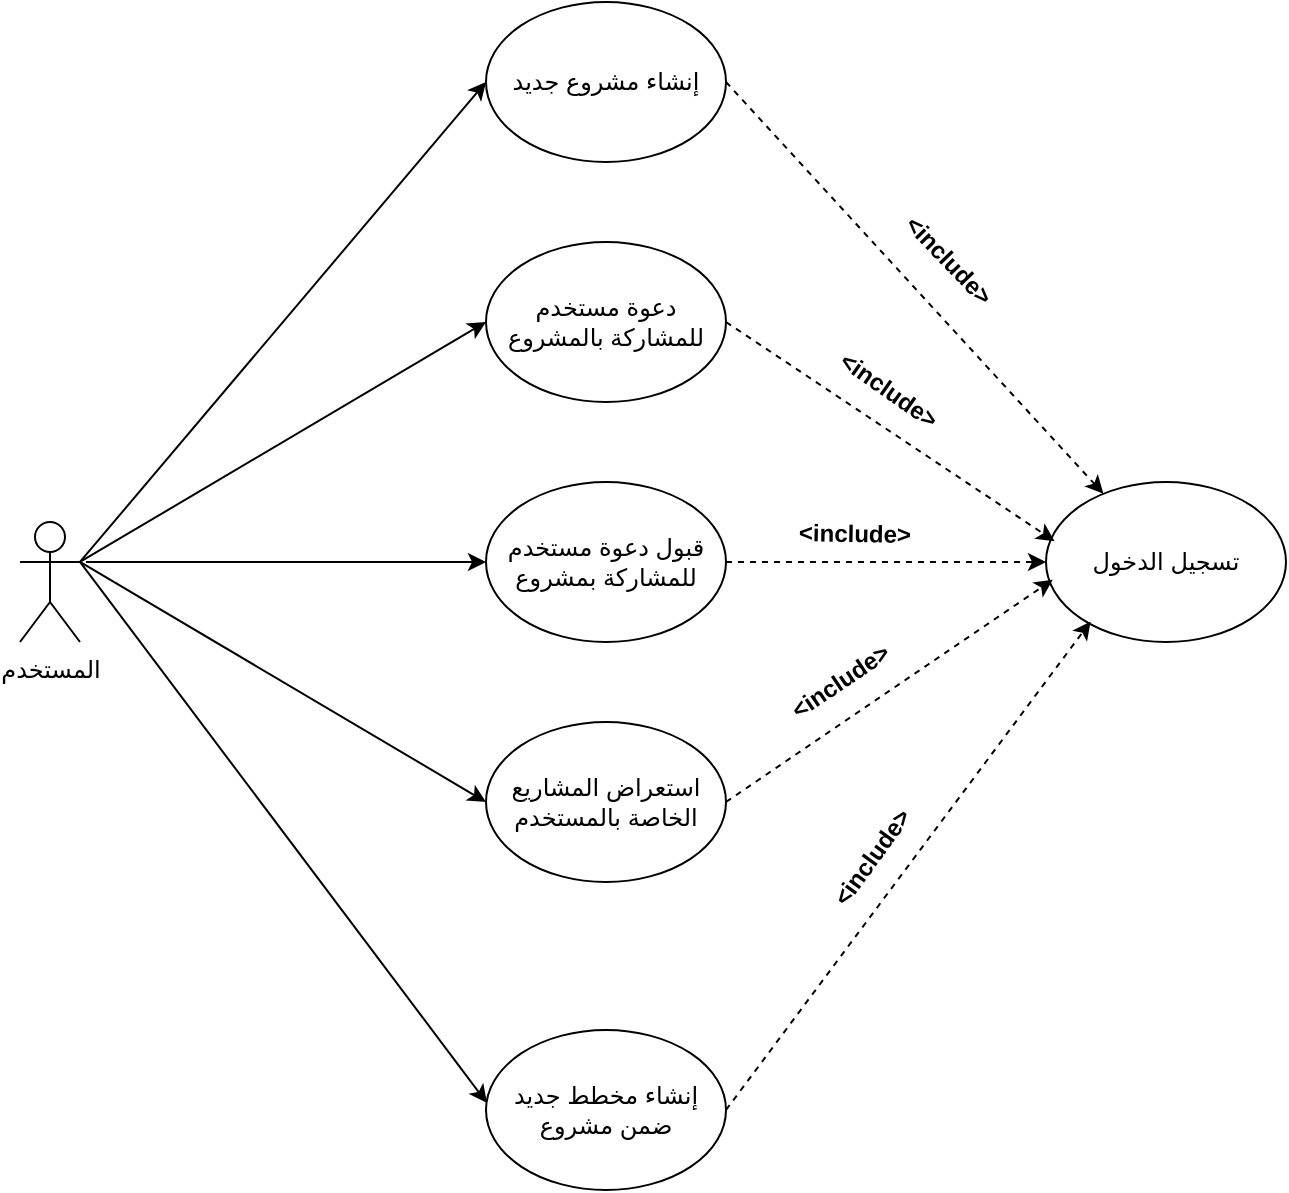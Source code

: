 <mxfile version="24.7.7">
  <diagram name="Page-1" id="zChRa0wgHdANf_wTVHL-">
    <mxGraphModel dx="1042" dy="575" grid="1" gridSize="10" guides="1" tooltips="1" connect="1" arrows="1" fold="1" page="1" pageScale="1" pageWidth="850" pageHeight="1100" math="0" shadow="0">
      <root>
        <mxCell id="0" />
        <mxCell id="1" parent="0" />
        <mxCell id="rL4twkD7KEl90aD-xms7-7" style="rounded=0;orthogonalLoop=1;jettySize=auto;html=1;entryX=0;entryY=0.5;entryDx=0;entryDy=0;exitX=1;exitY=0.333;exitDx=0;exitDy=0;exitPerimeter=0;" parent="1" source="rL4twkD7KEl90aD-xms7-8" target="rL4twkD7KEl90aD-xms7-9" edge="1">
          <mxGeometry relative="1" as="geometry">
            <mxPoint x="220" y="500" as="sourcePoint" />
          </mxGeometry>
        </mxCell>
        <mxCell id="rL4twkD7KEl90aD-xms7-8" value="المستخدم" style="shape=umlActor;verticalLabelPosition=bottom;verticalAlign=top;html=1;outlineConnect=0;" parent="1" vertex="1">
          <mxGeometry x="207" y="510" width="30" height="60" as="geometry" />
        </mxCell>
        <mxCell id="rL4twkD7KEl90aD-xms7-11" style="rounded=0;orthogonalLoop=1;jettySize=auto;html=1;exitX=1;exitY=0.5;exitDx=0;exitDy=0;dashed=1;" parent="1" source="rL4twkD7KEl90aD-xms7-9" target="rL4twkD7KEl90aD-xms7-10" edge="1">
          <mxGeometry relative="1" as="geometry" />
        </mxCell>
        <mxCell id="rL4twkD7KEl90aD-xms7-9" value="إنشاء مشروع جديد" style="ellipse;whiteSpace=wrap;html=1;" parent="1" vertex="1">
          <mxGeometry x="440" y="250" width="120" height="80" as="geometry" />
        </mxCell>
        <mxCell id="rL4twkD7KEl90aD-xms7-10" value="تسجيل الدخول" style="ellipse;whiteSpace=wrap;html=1;" parent="1" vertex="1">
          <mxGeometry x="720" y="490" width="120" height="80" as="geometry" />
        </mxCell>
        <mxCell id="rL4twkD7KEl90aD-xms7-12" value="&lt;b&gt;&amp;lt;include&amp;gt;&lt;/b&gt;" style="text;html=1;align=center;verticalAlign=middle;resizable=0;points=[];autosize=1;strokeColor=none;fillColor=none;rotation=35;" parent="1" vertex="1">
          <mxGeometry x="601" y="429" width="80" height="30" as="geometry" />
        </mxCell>
        <mxCell id="rL4twkD7KEl90aD-xms7-14" value="دعوة مستخدم للمشاركة بالمشروع" style="ellipse;whiteSpace=wrap;html=1;" parent="1" vertex="1">
          <mxGeometry x="440" y="370" width="120" height="80" as="geometry" />
        </mxCell>
        <mxCell id="rL4twkD7KEl90aD-xms7-16" style="rounded=0;orthogonalLoop=1;jettySize=auto;html=1;exitX=1;exitY=0.333;exitDx=0;exitDy=0;exitPerimeter=0;entryX=0;entryY=0.5;entryDx=0;entryDy=0;" parent="1" source="rL4twkD7KEl90aD-xms7-8" target="rL4twkD7KEl90aD-xms7-14" edge="1">
          <mxGeometry relative="1" as="geometry">
            <mxPoint x="210" y="547" as="sourcePoint" />
            <mxPoint x="438" y="501" as="targetPoint" />
          </mxGeometry>
        </mxCell>
        <mxCell id="rL4twkD7KEl90aD-xms7-17" style="rounded=0;orthogonalLoop=1;jettySize=auto;html=1;dashed=1;exitX=1;exitY=0.5;exitDx=0;exitDy=0;entryX=0.036;entryY=0.37;entryDx=0;entryDy=0;entryPerimeter=0;" parent="1" source="rL4twkD7KEl90aD-xms7-14" target="rL4twkD7KEl90aD-xms7-10" edge="1">
          <mxGeometry relative="1" as="geometry">
            <mxPoint x="550" y="591" as="sourcePoint" />
            <mxPoint x="760" y="590" as="targetPoint" />
          </mxGeometry>
        </mxCell>
        <mxCell id="rL4twkD7KEl90aD-xms7-19" value="&lt;b&gt;&amp;lt;include&amp;gt;&lt;/b&gt;" style="text;html=1;align=center;verticalAlign=middle;resizable=0;points=[];autosize=1;strokeColor=none;fillColor=none;rotation=-34;" parent="1" vertex="1">
          <mxGeometry x="577" y="575" width="80" height="30" as="geometry" />
        </mxCell>
        <mxCell id="rL4twkD7KEl90aD-xms7-20" value="استعراض المشاريع الخاصة بالمستخدم" style="ellipse;whiteSpace=wrap;html=1;" parent="1" vertex="1">
          <mxGeometry x="440" y="610" width="120" height="80" as="geometry" />
        </mxCell>
        <mxCell id="rL4twkD7KEl90aD-xms7-21" style="rounded=0;orthogonalLoop=1;jettySize=auto;html=1;entryX=0;entryY=0.5;entryDx=0;entryDy=0;exitX=1;exitY=0.333;exitDx=0;exitDy=0;exitPerimeter=0;" parent="1" source="rL4twkD7KEl90aD-xms7-8" target="rL4twkD7KEl90aD-xms7-20" edge="1">
          <mxGeometry relative="1" as="geometry">
            <mxPoint x="200" y="530" as="sourcePoint" />
            <mxPoint x="435" y="600" as="targetPoint" />
          </mxGeometry>
        </mxCell>
        <mxCell id="rL4twkD7KEl90aD-xms7-22" style="rounded=0;orthogonalLoop=1;jettySize=auto;html=1;dashed=1;exitX=1;exitY=0.5;exitDx=0;exitDy=0;entryX=0.028;entryY=0.611;entryDx=0;entryDy=0;entryPerimeter=0;" parent="1" source="rL4twkD7KEl90aD-xms7-20" target="rL4twkD7KEl90aD-xms7-10" edge="1">
          <mxGeometry relative="1" as="geometry">
            <mxPoint x="555" y="600" as="sourcePoint" />
            <mxPoint x="760" y="570" as="targetPoint" />
          </mxGeometry>
        </mxCell>
        <mxCell id="rL4twkD7KEl90aD-xms7-23" style="rounded=0;orthogonalLoop=1;jettySize=auto;html=1;entryX=0.004;entryY=0.456;entryDx=0;entryDy=0;entryPerimeter=0;exitX=1;exitY=0.333;exitDx=0;exitDy=0;exitPerimeter=0;" parent="1" source="rL4twkD7KEl90aD-xms7-8" target="rL4twkD7KEl90aD-xms7-24" edge="1">
          <mxGeometry relative="1" as="geometry">
            <mxPoint x="220" y="520" as="sourcePoint" />
            <mxPoint x="420" y="830" as="targetPoint" />
          </mxGeometry>
        </mxCell>
        <mxCell id="rL4twkD7KEl90aD-xms7-24" value="إنشاء مخطط جديد ضمن مشروع" style="ellipse;whiteSpace=wrap;html=1;" parent="1" vertex="1">
          <mxGeometry x="440" y="764" width="120" height="80" as="geometry" />
        </mxCell>
        <mxCell id="rL4twkD7KEl90aD-xms7-25" style="rounded=0;orthogonalLoop=1;jettySize=auto;html=1;dashed=1;exitX=1;exitY=0.5;exitDx=0;exitDy=0;entryX=0.186;entryY=0.872;entryDx=0;entryDy=0;entryPerimeter=0;" parent="1" source="rL4twkD7KEl90aD-xms7-24" target="rL4twkD7KEl90aD-xms7-10" edge="1">
          <mxGeometry relative="1" as="geometry">
            <mxPoint x="555" y="720" as="sourcePoint" />
            <mxPoint x="763" y="579" as="targetPoint" />
          </mxGeometry>
        </mxCell>
        <mxCell id="XtCXvII8FJOysdfNKE1U-1" value="&lt;b&gt;&amp;lt;include&amp;gt;&lt;/b&gt;" style="text;html=1;align=center;verticalAlign=middle;resizable=0;points=[];autosize=1;strokeColor=none;fillColor=none;rotation=46;" parent="1" vertex="1">
          <mxGeometry x="631" y="364" width="80" height="30" as="geometry" />
        </mxCell>
        <mxCell id="XtCXvII8FJOysdfNKE1U-2" value="&lt;b&gt;&amp;lt;include&amp;gt;&lt;/b&gt;" style="text;html=1;align=center;verticalAlign=middle;resizable=0;points=[];autosize=1;strokeColor=none;fillColor=none;rotation=-54;" parent="1" vertex="1">
          <mxGeometry x="593" y="663" width="80" height="30" as="geometry" />
        </mxCell>
        <mxCell id="H0cl2qZ_nW5GYI5qzOTk-2" value="قبول دعوة مستخدم للمشاركة بمشروع" style="ellipse;whiteSpace=wrap;html=1;" vertex="1" parent="1">
          <mxGeometry x="440" y="490" width="120" height="80" as="geometry" />
        </mxCell>
        <mxCell id="H0cl2qZ_nW5GYI5qzOTk-3" style="rounded=0;orthogonalLoop=1;jettySize=auto;html=1;entryX=0;entryY=0.5;entryDx=0;entryDy=0;" edge="1" parent="1" target="H0cl2qZ_nW5GYI5qzOTk-2">
          <mxGeometry relative="1" as="geometry">
            <mxPoint x="240" y="530" as="sourcePoint" />
            <mxPoint x="450" y="420" as="targetPoint" />
          </mxGeometry>
        </mxCell>
        <mxCell id="H0cl2qZ_nW5GYI5qzOTk-4" style="rounded=0;orthogonalLoop=1;jettySize=auto;html=1;dashed=1;exitX=1;exitY=0.5;exitDx=0;exitDy=0;entryX=0;entryY=0.5;entryDx=0;entryDy=0;" edge="1" parent="1" source="H0cl2qZ_nW5GYI5qzOTk-2" target="rL4twkD7KEl90aD-xms7-10">
          <mxGeometry relative="1" as="geometry">
            <mxPoint x="620" y="520" as="sourcePoint" />
            <mxPoint x="783" y="409" as="targetPoint" />
          </mxGeometry>
        </mxCell>
        <mxCell id="H0cl2qZ_nW5GYI5qzOTk-5" value="&lt;b&gt;&amp;lt;include&amp;gt;&lt;/b&gt;" style="text;html=1;align=center;verticalAlign=middle;resizable=0;points=[];autosize=1;strokeColor=none;fillColor=none;rotation=1;" vertex="1" parent="1">
          <mxGeometry x="584" y="501" width="80" height="30" as="geometry" />
        </mxCell>
      </root>
    </mxGraphModel>
  </diagram>
</mxfile>
